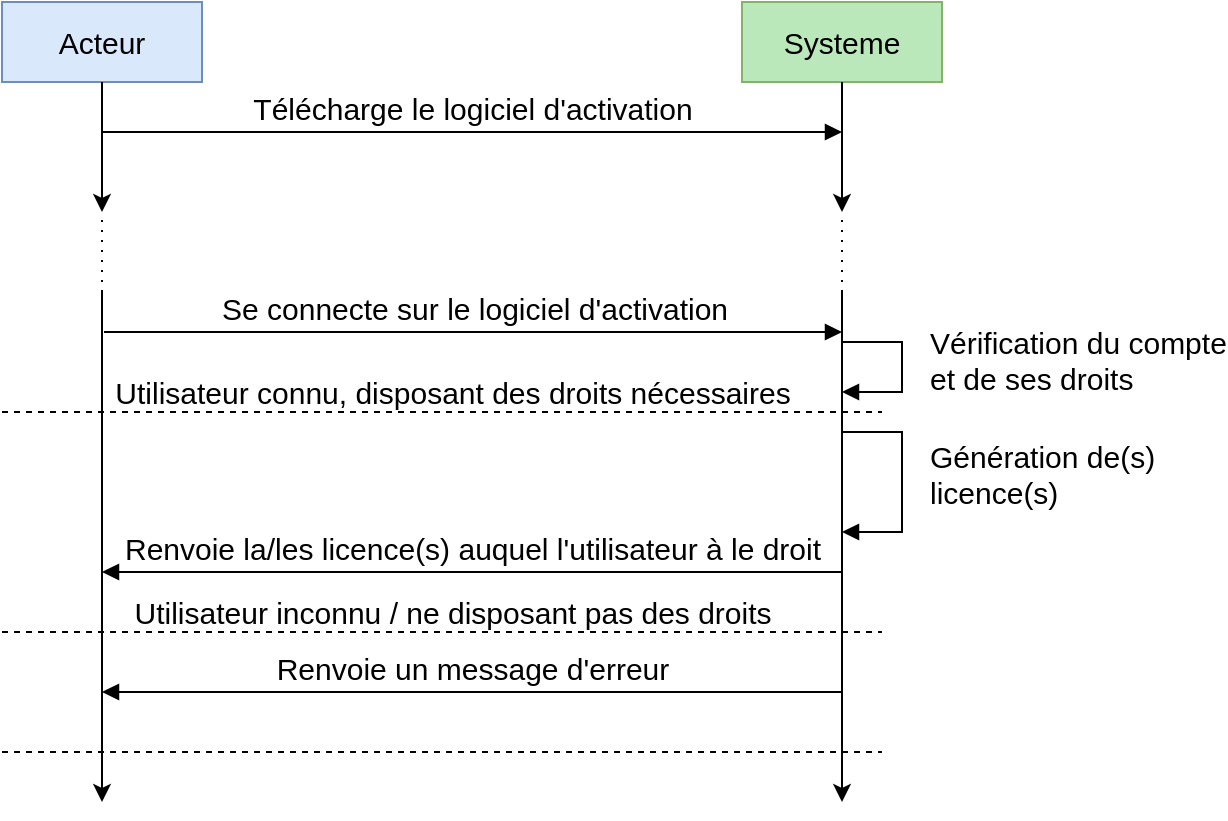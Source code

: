 <mxfile version="15.8.3" type="device"><diagram id="tyzYMp1AlKjnIEGTTdXY" name="Page-1"><mxGraphModel dx="154" dy="531" grid="1" gridSize="10" guides="1" tooltips="1" connect="1" arrows="1" fold="1" page="1" pageScale="1" pageWidth="827" pageHeight="1169" math="0" shadow="0"><root><mxCell id="0"/><mxCell id="1" parent="0"/><mxCell id="MoNN1r9xSnv5lMj9BxpJ-23" style="edgeStyle=orthogonalEdgeStyle;orthogonalLoop=1;jettySize=auto;html=1;shadow=0;fontSize=15;rounded=0;" edge="1" parent="1"><mxGeometry relative="1" as="geometry"><mxPoint x="1050" y="780" as="targetPoint"/><mxPoint x="1050" y="525" as="sourcePoint"/></mxGeometry></mxCell><mxCell id="MoNN1r9xSnv5lMj9BxpJ-24" value="Acteur" style="whiteSpace=wrap;html=1;shadow=0;fontSize=15;fillColor=#dae8fc;strokeColor=#6c8ebf;rounded=0;" vertex="1" parent="1"><mxGeometry x="1000" y="380" width="100" height="40" as="geometry"/></mxCell><mxCell id="MoNN1r9xSnv5lMj9BxpJ-25" style="edgeStyle=orthogonalEdgeStyle;orthogonalLoop=1;jettySize=auto;html=1;shadow=0;fontSize=15;rounded=0;" edge="1" parent="1"><mxGeometry relative="1" as="geometry"><mxPoint x="1420" y="780" as="targetPoint"/><mxPoint x="1420" y="525" as="sourcePoint"/></mxGeometry></mxCell><mxCell id="MoNN1r9xSnv5lMj9BxpJ-26" value="Systeme" style="whiteSpace=wrap;html=1;shadow=0;fontSize=15;fillColor=#BBE8BA;strokeColor=#82b366;rounded=0;" vertex="1" parent="1"><mxGeometry x="1370" y="380" width="100" height="40" as="geometry"/></mxCell><mxCell id="MoNN1r9xSnv5lMj9BxpJ-28" value="" style="endArrow=none;dashed=1;html=1;dashPattern=1 4;strokeWidth=1;rounded=0;fontSize=15;" edge="1" parent="1"><mxGeometry width="50" height="50" relative="1" as="geometry"><mxPoint x="1050" y="525" as="sourcePoint"/><mxPoint x="1050" y="485" as="targetPoint"/></mxGeometry></mxCell><mxCell id="MoNN1r9xSnv5lMj9BxpJ-29" value="" style="endArrow=none;dashed=1;html=1;dashPattern=1 4;strokeWidth=1;rounded=0;fontSize=15;" edge="1" parent="1"><mxGeometry width="50" height="50" relative="1" as="geometry"><mxPoint x="1420" y="525" as="sourcePoint"/><mxPoint x="1420" y="485" as="targetPoint"/></mxGeometry></mxCell><mxCell id="MoNN1r9xSnv5lMj9BxpJ-30" value="Télécharge le logiciel d'activation" style="html=1;verticalAlign=bottom;endArrow=block;fontSize=15;shadow=0;rounded=0;" edge="1" parent="1"><mxGeometry x="1000" y="365" width="80" as="geometry"><mxPoint x="1050" y="445" as="sourcePoint"/><mxPoint x="1420" y="445" as="targetPoint"/></mxGeometry></mxCell><mxCell id="MoNN1r9xSnv5lMj9BxpJ-31" value="Se connecte sur le logiciel d'activation" style="html=1;verticalAlign=bottom;endArrow=block;fontSize=15;shadow=0;rounded=0;" edge="1" parent="1"><mxGeometry x="66" y="415" width="80" as="geometry"><mxPoint x="1051" y="545" as="sourcePoint"/><mxPoint x="1420" y="545" as="targetPoint"/></mxGeometry></mxCell><mxCell id="MoNN1r9xSnv5lMj9BxpJ-32" value="&lt;div style=&quot;font-size: 15px;&quot;&gt;Vérification du compte &lt;br style=&quot;font-size: 15px;&quot;&gt;&lt;/div&gt;&lt;div style=&quot;font-size: 15px;&quot;&gt;et de ses droits&amp;nbsp; &lt;/div&gt;" style="edgeStyle=orthogonalEdgeStyle;html=1;align=left;spacingLeft=2;endArrow=block;fontSize=15;shadow=0;rounded=0;" edge="1" parent="1"><mxGeometry x="-0.077" y="10" relative="1" as="geometry"><mxPoint x="1420" y="550" as="sourcePoint"/><Array as="points"><mxPoint x="1450" y="550"/><mxPoint x="1450" y="575"/><mxPoint x="1420" y="575"/></Array><mxPoint x="1420" y="575" as="targetPoint"/><mxPoint as="offset"/></mxGeometry></mxCell><mxCell id="MoNN1r9xSnv5lMj9BxpJ-33" value="" style="endArrow=none;dashed=1;html=1;shadow=0;fontSize=15;rounded=0;" edge="1" parent="1"><mxGeometry x="1000" y="735" width="50" height="50" as="geometry"><mxPoint x="1000" y="755" as="sourcePoint"/><mxPoint x="1440" y="755" as="targetPoint"/></mxGeometry></mxCell><mxCell id="MoNN1r9xSnv5lMj9BxpJ-34" value="Renvoie un message d'erreur " style="html=1;verticalAlign=bottom;endArrow=block;shadow=0;fontSize=15;rounded=0;" edge="1" parent="1"><mxGeometry width="80" relative="1" as="geometry"><mxPoint x="1420" y="725" as="sourcePoint"/><mxPoint x="1050" y="725" as="targetPoint"/></mxGeometry></mxCell><mxCell id="MoNN1r9xSnv5lMj9BxpJ-35" value="" style="endArrow=none;dashed=1;html=1;shadow=0;fontSize=15;rounded=0;" edge="1" parent="1"><mxGeometry x="1000" y="675" width="50" height="50" as="geometry"><mxPoint x="1000" y="695" as="sourcePoint"/><mxPoint x="1440" y="695" as="targetPoint"/></mxGeometry></mxCell><mxCell id="MoNN1r9xSnv5lMj9BxpJ-36" value="&lt;div style=&quot;font-size: 15px&quot;&gt;Utilisateur inconnu / ne disposant pas des droits &lt;br style=&quot;font-size: 15px&quot;&gt; &lt;/div&gt;" style="text;html=1;align=center;verticalAlign=middle;resizable=0;points=[];autosize=1;strokeColor=none;fillColor=none;fontSize=15;rounded=0;" vertex="1" parent="1"><mxGeometry x="1075" y="675" width="300" height="20" as="geometry"/></mxCell><mxCell id="MoNN1r9xSnv5lMj9BxpJ-37" value="Renvoie la/les licence(s) auquel l'utilisateur à le droit" style="html=1;verticalAlign=bottom;endArrow=block;shadow=0;fontSize=15;rounded=0;" edge="1" parent="1"><mxGeometry width="80" relative="1" as="geometry"><mxPoint x="1420" y="665" as="sourcePoint"/><mxPoint x="1050" y="665" as="targetPoint"/><mxPoint as="offset"/></mxGeometry></mxCell><mxCell id="MoNN1r9xSnv5lMj9BxpJ-38" value="&lt;div style=&quot;font-size: 15px;&quot;&gt;Génération de(s) &lt;br style=&quot;font-size: 15px;&quot;&gt;&lt;/div&gt;&lt;div style=&quot;font-size: 15px;&quot;&gt;licence(s)&lt;/div&gt;" style="edgeStyle=orthogonalEdgeStyle;html=1;align=left;spacingLeft=2;endArrow=block;fontSize=15;shadow=0;rounded=0;" edge="1" parent="1"><mxGeometry x="-0.077" y="10" relative="1" as="geometry"><mxPoint x="1420" y="595" as="sourcePoint"/><Array as="points"><mxPoint x="1450" y="595"/><mxPoint x="1450" y="645"/><mxPoint x="1420" y="645"/></Array><mxPoint x="1420" y="645" as="targetPoint"/><mxPoint as="offset"/></mxGeometry></mxCell><mxCell id="MoNN1r9xSnv5lMj9BxpJ-39" value="Utilisateur connu, disposant des droits nécessaires" style="text;html=1;align=center;verticalAlign=middle;resizable=0;points=[];autosize=1;strokeColor=none;fillColor=none;fontSize=15;rounded=0;" vertex="1" parent="1"><mxGeometry x="1070.001" y="565" width="310" height="20" as="geometry"/></mxCell><mxCell id="MoNN1r9xSnv5lMj9BxpJ-40" value="" style="endArrow=none;dashed=1;html=1;shadow=0;fontSize=15;rounded=0;" edge="1" parent="1"><mxGeometry x="65" y="515" width="50" height="50" as="geometry"><mxPoint x="1000" y="585" as="sourcePoint"/><mxPoint x="1440" y="585" as="targetPoint"/></mxGeometry></mxCell><mxCell id="MoNN1r9xSnv5lMj9BxpJ-41" style="edgeStyle=orthogonalEdgeStyle;rounded=0;orthogonalLoop=1;jettySize=auto;html=1;fontSize=15;" edge="1" parent="1" source="MoNN1r9xSnv5lMj9BxpJ-24"><mxGeometry relative="1" as="geometry"><mxPoint x="1050" y="485" as="targetPoint"/></mxGeometry></mxCell><mxCell id="MoNN1r9xSnv5lMj9BxpJ-42" style="edgeStyle=orthogonalEdgeStyle;rounded=0;orthogonalLoop=1;jettySize=auto;html=1;fontSize=15;" edge="1" parent="1" source="MoNN1r9xSnv5lMj9BxpJ-26"><mxGeometry relative="1" as="geometry"><mxPoint x="1420" y="485" as="targetPoint"/></mxGeometry></mxCell></root></mxGraphModel></diagram></mxfile>